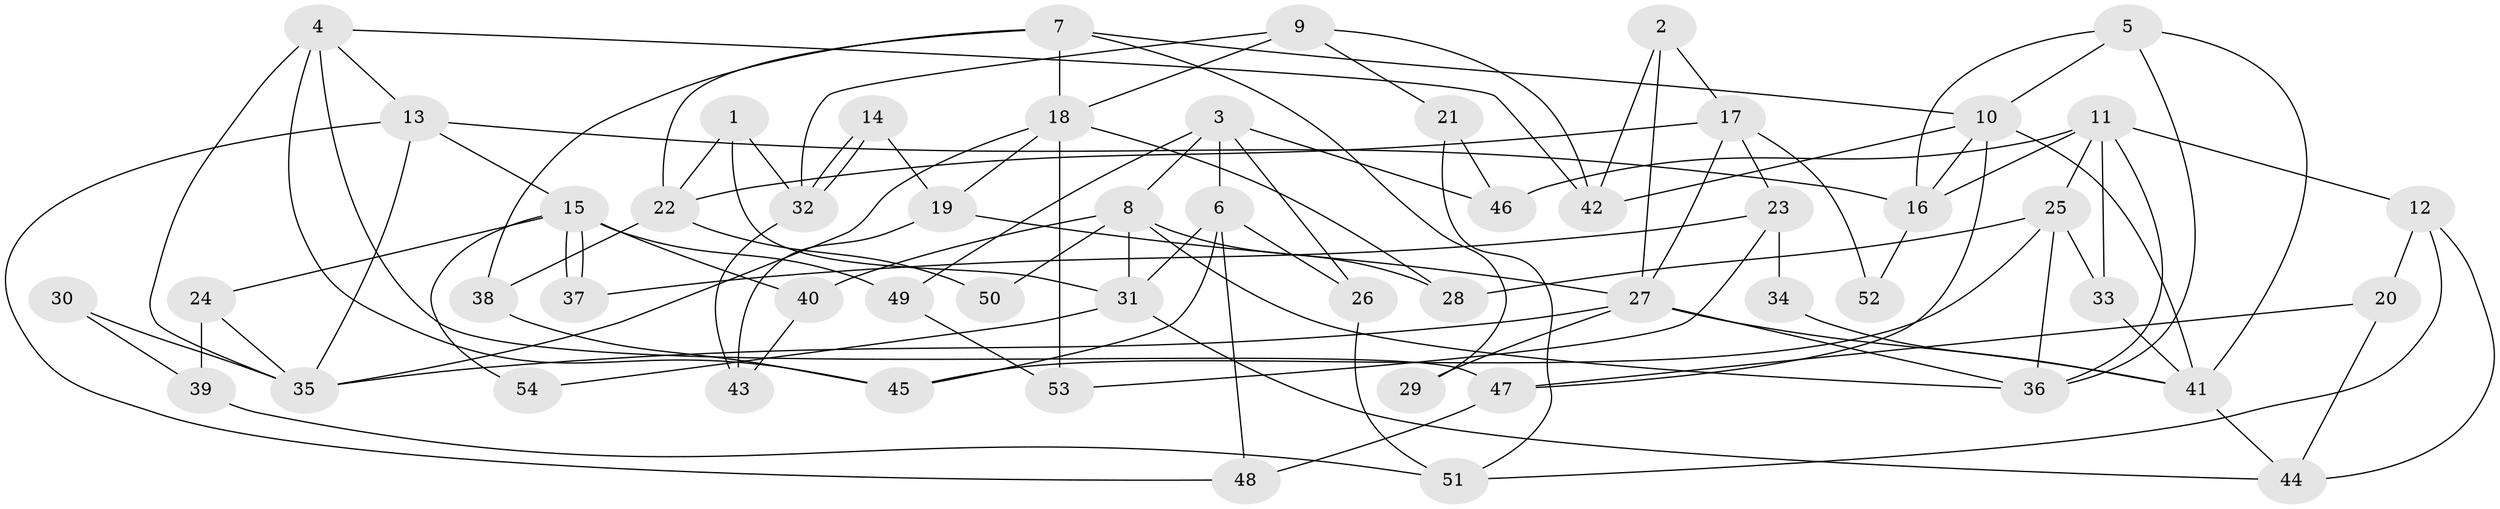 // Generated by graph-tools (version 1.1) at 2025/14/03/09/25 04:14:54]
// undirected, 54 vertices, 108 edges
graph export_dot {
graph [start="1"]
  node [color=gray90,style=filled];
  1;
  2;
  3;
  4;
  5;
  6;
  7;
  8;
  9;
  10;
  11;
  12;
  13;
  14;
  15;
  16;
  17;
  18;
  19;
  20;
  21;
  22;
  23;
  24;
  25;
  26;
  27;
  28;
  29;
  30;
  31;
  32;
  33;
  34;
  35;
  36;
  37;
  38;
  39;
  40;
  41;
  42;
  43;
  44;
  45;
  46;
  47;
  48;
  49;
  50;
  51;
  52;
  53;
  54;
  1 -- 22;
  1 -- 31;
  1 -- 32;
  2 -- 17;
  2 -- 42;
  2 -- 27;
  3 -- 8;
  3 -- 46;
  3 -- 6;
  3 -- 26;
  3 -- 49;
  4 -- 47;
  4 -- 35;
  4 -- 13;
  4 -- 42;
  4 -- 45;
  5 -- 16;
  5 -- 36;
  5 -- 10;
  5 -- 41;
  6 -- 48;
  6 -- 26;
  6 -- 31;
  6 -- 45;
  7 -- 18;
  7 -- 10;
  7 -- 22;
  7 -- 29;
  7 -- 38;
  8 -- 36;
  8 -- 28;
  8 -- 31;
  8 -- 40;
  8 -- 50;
  9 -- 42;
  9 -- 32;
  9 -- 18;
  9 -- 21;
  10 -- 16;
  10 -- 41;
  10 -- 42;
  10 -- 47;
  11 -- 33;
  11 -- 36;
  11 -- 12;
  11 -- 16;
  11 -- 25;
  11 -- 46;
  12 -- 44;
  12 -- 20;
  12 -- 51;
  13 -- 15;
  13 -- 16;
  13 -- 35;
  13 -- 48;
  14 -- 32;
  14 -- 32;
  14 -- 19;
  15 -- 40;
  15 -- 37;
  15 -- 37;
  15 -- 24;
  15 -- 49;
  15 -- 54;
  16 -- 52;
  17 -- 27;
  17 -- 22;
  17 -- 23;
  17 -- 52;
  18 -- 35;
  18 -- 19;
  18 -- 28;
  18 -- 53;
  19 -- 27;
  19 -- 43;
  20 -- 44;
  20 -- 47;
  21 -- 51;
  21 -- 46;
  22 -- 38;
  22 -- 50;
  23 -- 53;
  23 -- 34;
  23 -- 37;
  24 -- 35;
  24 -- 39;
  25 -- 45;
  25 -- 28;
  25 -- 33;
  25 -- 36;
  26 -- 51;
  27 -- 41;
  27 -- 29;
  27 -- 35;
  27 -- 36;
  30 -- 35;
  30 -- 39;
  31 -- 44;
  31 -- 54;
  32 -- 43;
  33 -- 41;
  34 -- 41;
  38 -- 45;
  39 -- 51;
  40 -- 43;
  41 -- 44;
  47 -- 48;
  49 -- 53;
}
